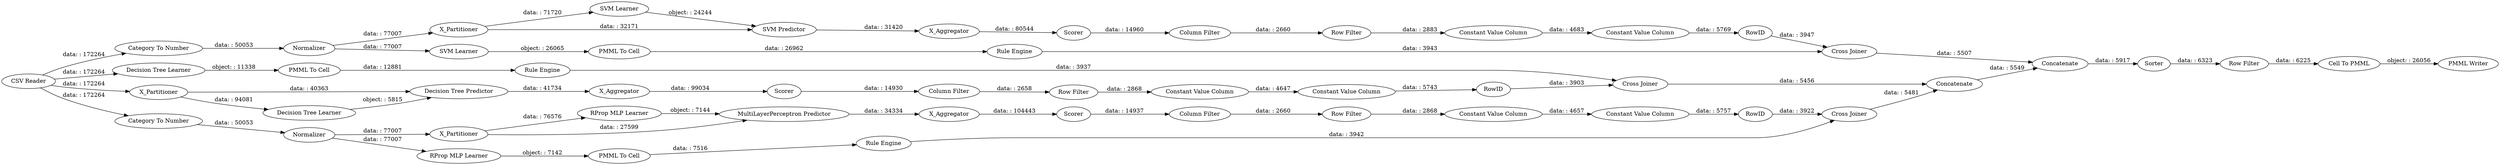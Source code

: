 digraph {
	"4792353032193641896_42" [label="Category To Number"]
	"4792353032193641896_44" [label=Scorer]
	"4792353032193641896_15" [label="PMML To Cell"]
	"4792353032193641896_55" [label=Concatenate]
	"4792353032193641896_40" [label=X_Partitioner]
	"4792353032193641896_35" [label="SVM Predictor"]
	"4792353032193641896_32" [label="Constant Value Column"]
	"4792353032193641896_50" [label="Cross Joiner"]
	"4792353032193641896_49" [label="Constant Value Column"]
	"4792353032193641896_47" [label="Column Filter"]
	"4792353032193641896_51" [label="Cross Joiner"]
	"4792353032193641896_52" [label="SVM Learner"]
	"4792353032193641896_23" [label="MultiLayerPerceptron Predictor"]
	"4792353032193641896_22" [label="RProp MLP Learner"]
	"4792353032193641896_14" [label="Decision Tree Learner"]
	"4792353032193641896_28" [label="Rule Engine"]
	"4792353032193641896_38" [label=Sorter]
	"4792353032193641896_31" [label="Column Filter"]
	"4792353032193641896_48" [label="Constant Value Column"]
	"4792353032193641896_45" [label=RowID]
	"4792353032193641896_17" [label="Cross Joiner"]
	"4792353032193641896_9" [label="Column Filter"]
	"4792353032193641896_36" [label="Cell To PMML"]
	"4792353032193641896_37" [label="PMML Writer"]
	"4792353032193641896_8" [label="Row Filter"]
	"4792353032193641896_30" [label="Row Filter"]
	"4792353032193641896_53" [label="PMML To Cell"]
	"4792353032193641896_26" [label="RProp MLP Learner"]
	"4792353032193641896_21" [label=X_Partitioner]
	"4792353032193641896_20" [label="Category To Number"]
	"4792353032193641896_29" [label=RowID]
	"4792353032193641896_13" [label=RowID]
	"4792353032193641896_19" [label=Normalizer]
	"4792353032193641896_7" [label=X_Aggregator]
	"4792353032193641896_54" [label="Rule Engine"]
	"4792353032193641896_27" [label="PMML To Cell"]
	"4792353032193641896_56" [label="Row Filter"]
	"4792353032193641896_39" [label=Concatenate]
	"4792353032193641896_5" [label="Decision Tree Predictor"]
	"4792353032193641896_34" [label="SVM Learner"]
	"4792353032193641896_43" [label=X_Aggregator]
	"4792353032193641896_4" [label="Decision Tree Learner"]
	"4792353032193641896_46" [label="Row Filter"]
	"4792353032193641896_11" [label="Constant Value Column"]
	"4792353032193641896_16" [label="Rule Engine"]
	"4792353032193641896_6" [label=Scorer]
	"4792353032193641896_24" [label=Scorer]
	"4792353032193641896_33" [label="Constant Value Column"]
	"4792353032193641896_1" [label="CSV Reader"]
	"4792353032193641896_10" [label="Constant Value Column"]
	"4792353032193641896_3" [label=X_Partitioner]
	"4792353032193641896_41" [label=Normalizer]
	"4792353032193641896_25" [label=X_Aggregator]
	"4792353032193641896_36" -> "4792353032193641896_37" [label="object: : 26056"]
	"4792353032193641896_5" -> "4792353032193641896_7" [label="data: : 41734"]
	"4792353032193641896_40" -> "4792353032193641896_34" [label="data: : 71720"]
	"4792353032193641896_13" -> "4792353032193641896_17" [label="data: : 3903"]
	"4792353032193641896_49" -> "4792353032193641896_45" [label="data: : 5769"]
	"4792353032193641896_30" -> "4792353032193641896_32" [label="data: : 2868"]
	"4792353032193641896_7" -> "4792353032193641896_6" [label="data: : 99034"]
	"4792353032193641896_1" -> "4792353032193641896_20" [label="data: : 172264"]
	"4792353032193641896_3" -> "4792353032193641896_4" [label="data: : 94081"]
	"4792353032193641896_17" -> "4792353032193641896_39" [label="data: : 5456"]
	"4792353032193641896_54" -> "4792353032193641896_50" [label="data: : 3943"]
	"4792353032193641896_1" -> "4792353032193641896_3" [label="data: : 172264"]
	"4792353032193641896_39" -> "4792353032193641896_55" [label="data: : 5549"]
	"4792353032193641896_51" -> "4792353032193641896_39" [label="data: : 5481"]
	"4792353032193641896_52" -> "4792353032193641896_53" [label="object: : 26065"]
	"4792353032193641896_53" -> "4792353032193641896_54" [label="data: : 26962"]
	"4792353032193641896_25" -> "4792353032193641896_24" [label="data: : 104443"]
	"4792353032193641896_23" -> "4792353032193641896_25" [label="data: : 34334"]
	"4792353032193641896_50" -> "4792353032193641896_55" [label="data: : 5507"]
	"4792353032193641896_26" -> "4792353032193641896_27" [label="object: : 7142"]
	"4792353032193641896_40" -> "4792353032193641896_35" [label="data: : 32171"]
	"4792353032193641896_11" -> "4792353032193641896_13" [label="data: : 5743"]
	"4792353032193641896_44" -> "4792353032193641896_47" [label="data: : 14960"]
	"4792353032193641896_9" -> "4792353032193641896_8" [label="data: : 2658"]
	"4792353032193641896_16" -> "4792353032193641896_17" [label="data: : 3937"]
	"4792353032193641896_14" -> "4792353032193641896_15" [label="object: : 11338"]
	"4792353032193641896_28" -> "4792353032193641896_51" [label="data: : 3942"]
	"4792353032193641896_20" -> "4792353032193641896_19" [label="data: : 50053"]
	"4792353032193641896_31" -> "4792353032193641896_30" [label="data: : 2660"]
	"4792353032193641896_8" -> "4792353032193641896_10" [label="data: : 2868"]
	"4792353032193641896_19" -> "4792353032193641896_26" [label="data: : 77007"]
	"4792353032193641896_15" -> "4792353032193641896_16" [label="data: : 12881"]
	"4792353032193641896_48" -> "4792353032193641896_49" [label="data: : 4683"]
	"4792353032193641896_3" -> "4792353032193641896_5" [label="data: : 40363"]
	"4792353032193641896_21" -> "4792353032193641896_23" [label="data: : 27599"]
	"4792353032193641896_41" -> "4792353032193641896_52" [label="data: : 77007"]
	"4792353032193641896_24" -> "4792353032193641896_31" [label="data: : 14937"]
	"4792353032193641896_47" -> "4792353032193641896_46" [label="data: : 2660"]
	"4792353032193641896_45" -> "4792353032193641896_50" [label="data: : 3947"]
	"4792353032193641896_6" -> "4792353032193641896_9" [label="data: : 14930"]
	"4792353032193641896_56" -> "4792353032193641896_36" [label="data: : 6225"]
	"4792353032193641896_35" -> "4792353032193641896_43" [label="data: : 31420"]
	"4792353032193641896_10" -> "4792353032193641896_11" [label="data: : 4647"]
	"4792353032193641896_1" -> "4792353032193641896_14" [label="data: : 172264"]
	"4792353032193641896_38" -> "4792353032193641896_56" [label="data: : 6323"]
	"4792353032193641896_46" -> "4792353032193641896_48" [label="data: : 2883"]
	"4792353032193641896_1" -> "4792353032193641896_42" [label="data: : 172264"]
	"4792353032193641896_32" -> "4792353032193641896_33" [label="data: : 4657"]
	"4792353032193641896_41" -> "4792353032193641896_40" [label="data: : 77007"]
	"4792353032193641896_42" -> "4792353032193641896_41" [label="data: : 50053"]
	"4792353032193641896_22" -> "4792353032193641896_23" [label="object: : 7144"]
	"4792353032193641896_21" -> "4792353032193641896_22" [label="data: : 76576"]
	"4792353032193641896_43" -> "4792353032193641896_44" [label="data: : 80544"]
	"4792353032193641896_33" -> "4792353032193641896_29" [label="data: : 5757"]
	"4792353032193641896_34" -> "4792353032193641896_35" [label="object: : 24244"]
	"4792353032193641896_19" -> "4792353032193641896_21" [label="data: : 77007"]
	"4792353032193641896_27" -> "4792353032193641896_28" [label="data: : 7516"]
	"4792353032193641896_4" -> "4792353032193641896_5" [label="object: : 5815"]
	"4792353032193641896_55" -> "4792353032193641896_38" [label="data: : 5917"]
	"4792353032193641896_29" -> "4792353032193641896_51" [label="data: : 3922"]
	rankdir=LR
}
